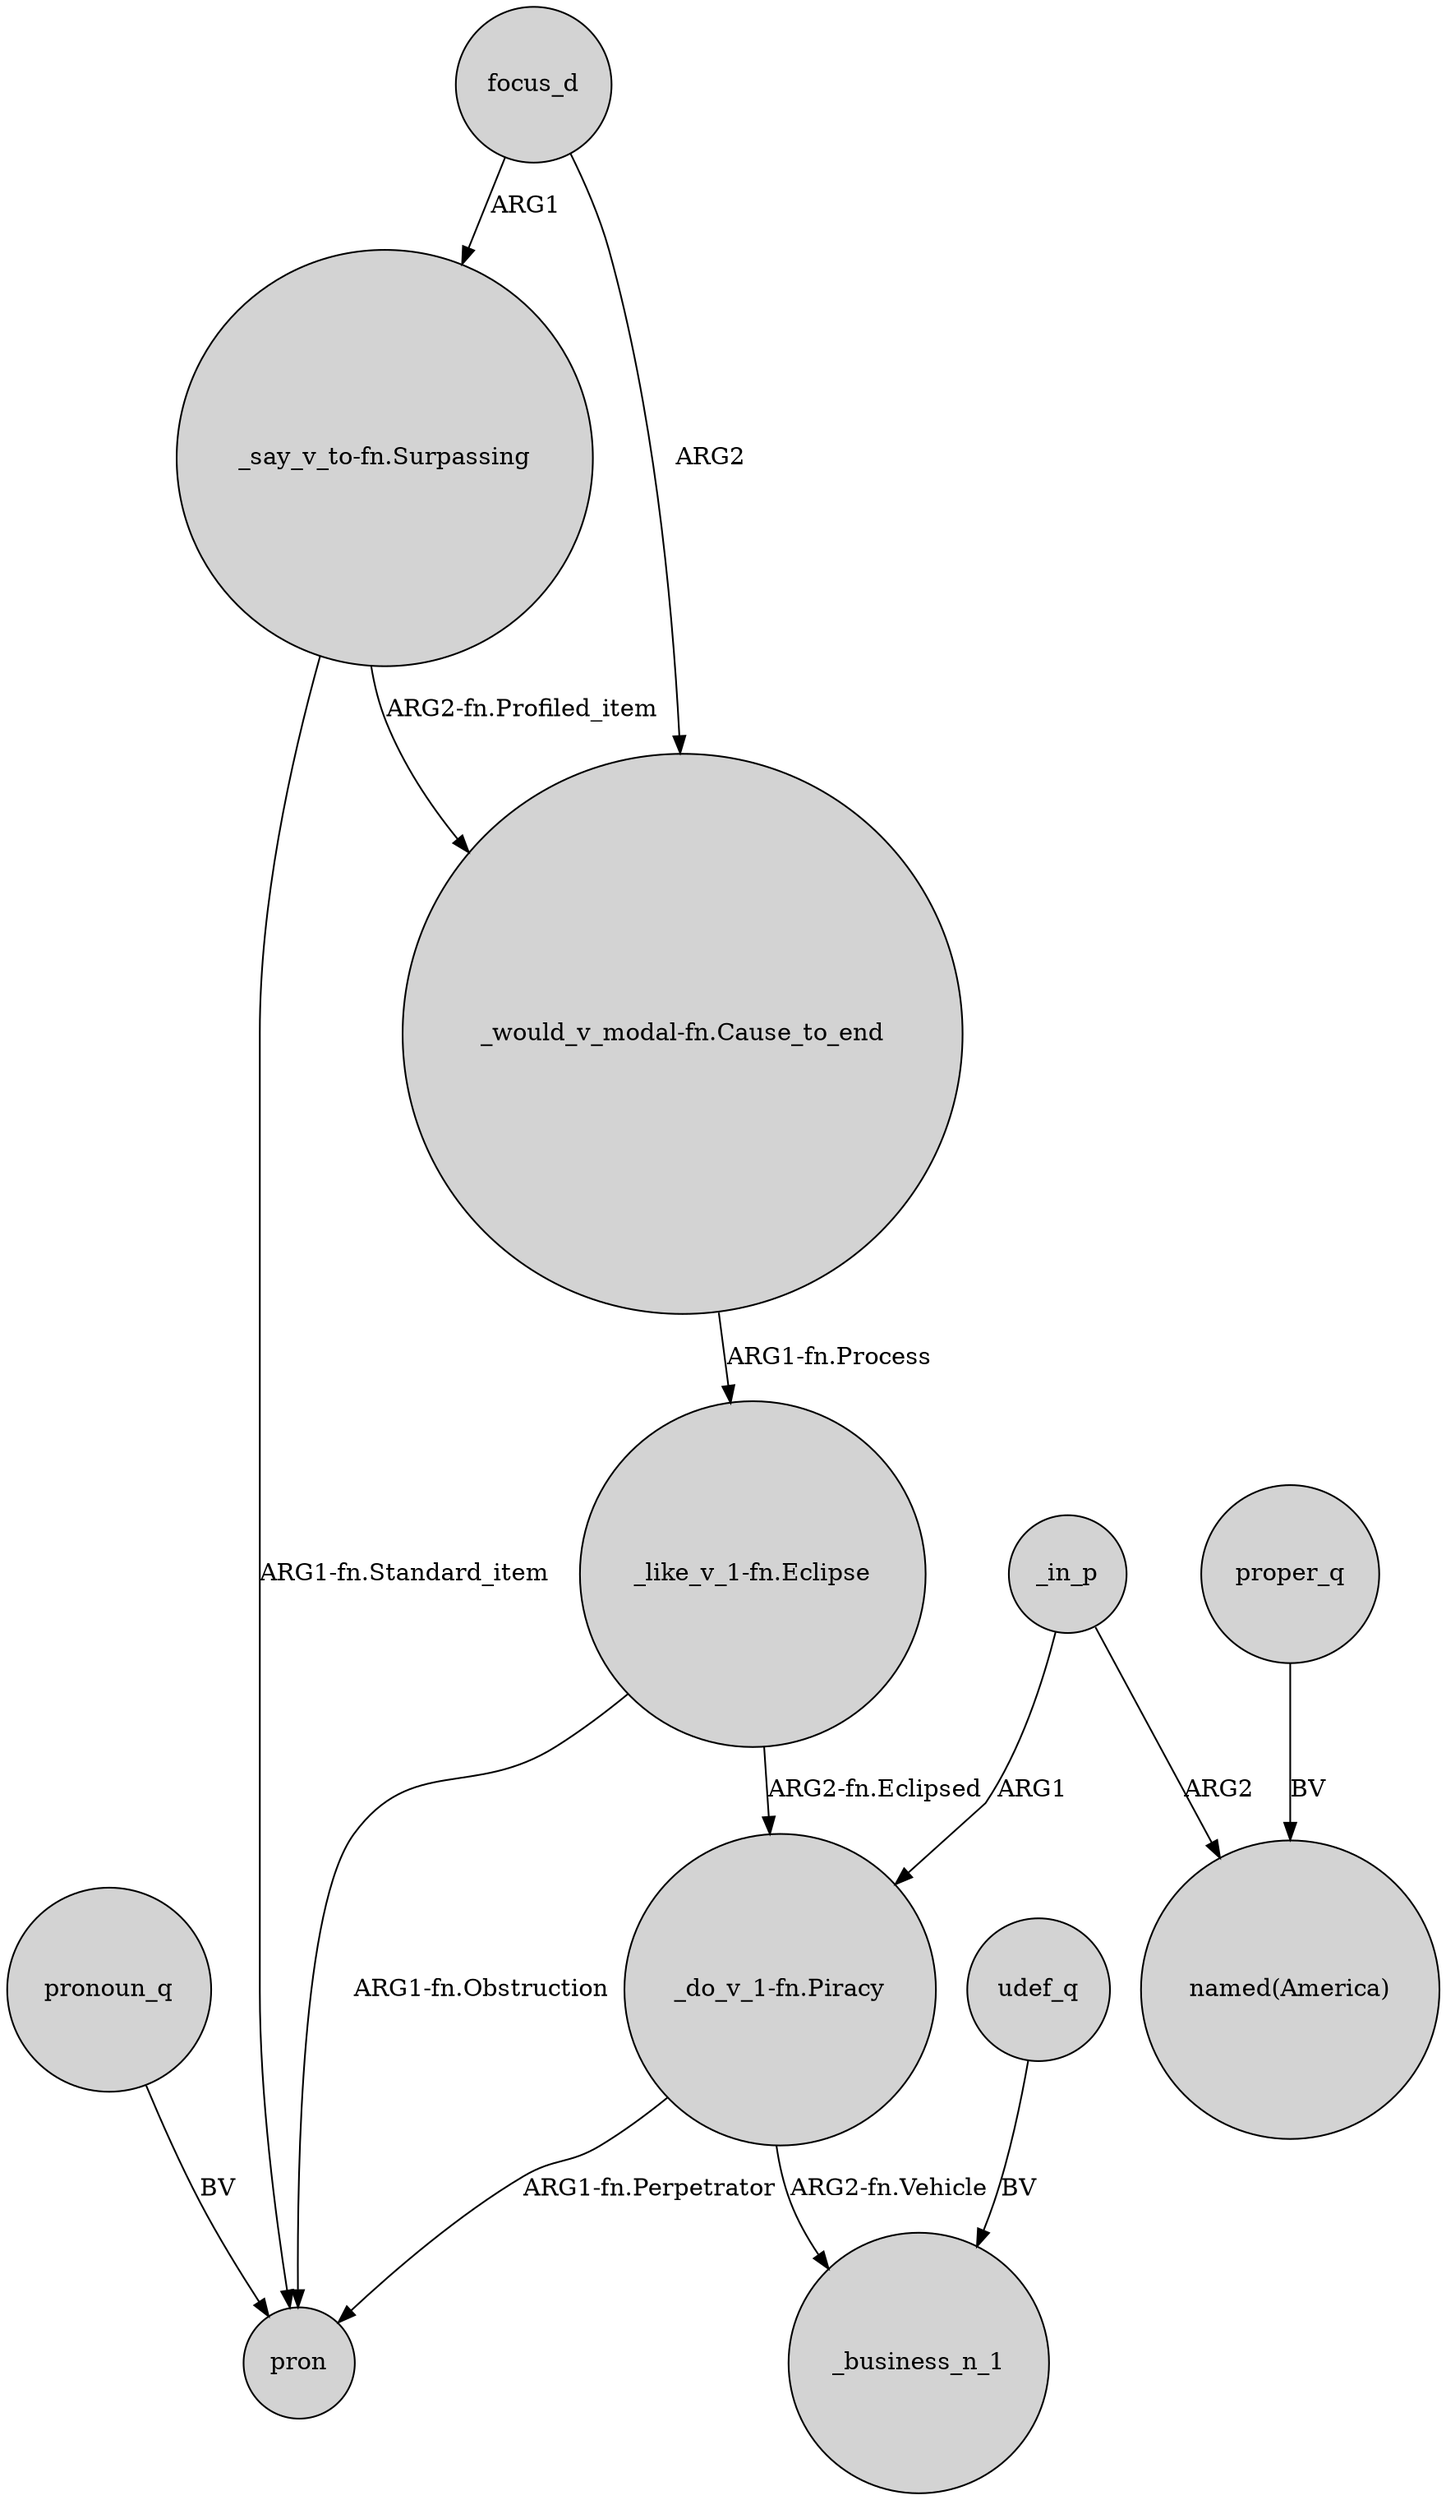 digraph {
	node [shape=circle style=filled]
	focus_d -> "_would_v_modal-fn.Cause_to_end" [label=ARG2]
	"_like_v_1-fn.Eclipse" -> pron [label="ARG1-fn.Obstruction"]
	focus_d -> "_say_v_to-fn.Surpassing" [label=ARG1]
	proper_q -> "named(America)" [label=BV]
	"_do_v_1-fn.Piracy" -> pron [label="ARG1-fn.Perpetrator"]
	udef_q -> _business_n_1 [label=BV]
	"_do_v_1-fn.Piracy" -> _business_n_1 [label="ARG2-fn.Vehicle"]
	_in_p -> "named(America)" [label=ARG2]
	"_like_v_1-fn.Eclipse" -> "_do_v_1-fn.Piracy" [label="ARG2-fn.Eclipsed"]
	"_would_v_modal-fn.Cause_to_end" -> "_like_v_1-fn.Eclipse" [label="ARG1-fn.Process"]
	pronoun_q -> pron [label=BV]
	_in_p -> "_do_v_1-fn.Piracy" [label=ARG1]
	"_say_v_to-fn.Surpassing" -> pron [label="ARG1-fn.Standard_item"]
	"_say_v_to-fn.Surpassing" -> "_would_v_modal-fn.Cause_to_end" [label="ARG2-fn.Profiled_item"]
}
